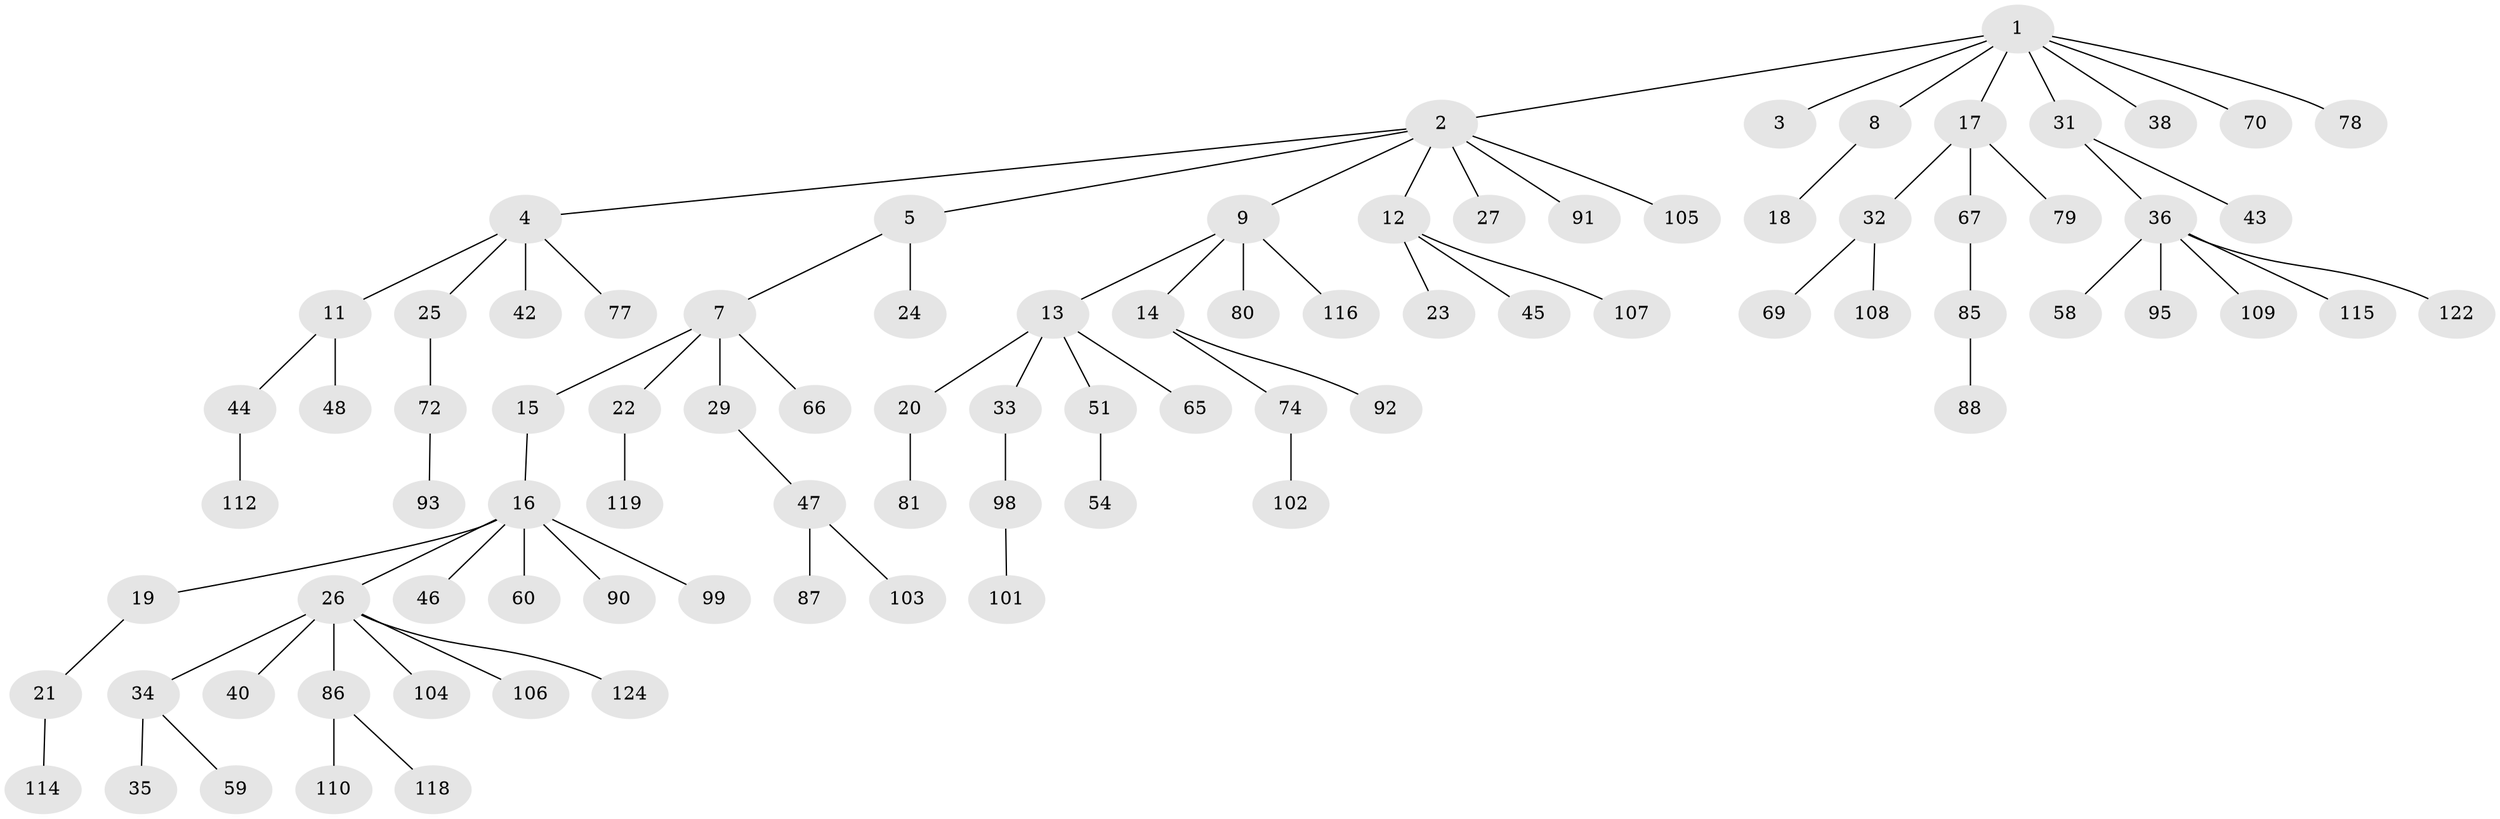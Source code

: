 // original degree distribution, {7: 0.03225806451612903, 8: 0.008064516129032258, 2: 0.25, 4: 0.04838709677419355, 3: 0.11290322580645161, 6: 0.016129032258064516, 5: 0.008064516129032258, 1: 0.5241935483870968}
// Generated by graph-tools (version 1.1) at 2025/11/02/27/25 16:11:26]
// undirected, 87 vertices, 86 edges
graph export_dot {
graph [start="1"]
  node [color=gray90,style=filled];
  1 [super="+64"];
  2 [super="+63"];
  3 [super="+41"];
  4 [super="+6"];
  5 [super="+50"];
  7 [super="+76"];
  8;
  9 [super="+10"];
  11 [super="+49"];
  12 [super="+28"];
  13 [super="+39"];
  14 [super="+56"];
  15;
  16 [super="+37"];
  17 [super="+30"];
  18;
  19;
  20 [super="+53"];
  21 [super="+96"];
  22 [super="+100"];
  23 [super="+52"];
  24 [super="+117"];
  25 [super="+57"];
  26 [super="+111"];
  27;
  29 [super="+83"];
  31;
  32 [super="+55"];
  33 [super="+75"];
  34 [super="+84"];
  35;
  36 [super="+73"];
  38 [super="+71"];
  40 [super="+97"];
  42;
  43;
  44 [super="+68"];
  45;
  46;
  47 [super="+62"];
  48 [super="+123"];
  51;
  54;
  58 [super="+61"];
  59 [super="+120"];
  60;
  65;
  66;
  67 [super="+89"];
  69;
  70;
  72 [super="+82"];
  74;
  77;
  78;
  79;
  80;
  81;
  85;
  86 [super="+94"];
  87;
  88;
  90;
  91;
  92;
  93 [super="+121"];
  95;
  98;
  99;
  101;
  102;
  103;
  104 [super="+113"];
  105;
  106;
  107;
  108;
  109;
  110;
  112;
  114;
  115;
  116;
  118;
  119;
  122;
  124;
  1 -- 2;
  1 -- 3;
  1 -- 8;
  1 -- 17;
  1 -- 31;
  1 -- 38;
  1 -- 78;
  1 -- 70;
  2 -- 4;
  2 -- 5;
  2 -- 9;
  2 -- 12;
  2 -- 27;
  2 -- 91;
  2 -- 105;
  4 -- 11;
  4 -- 77;
  4 -- 25;
  4 -- 42;
  5 -- 7;
  5 -- 24;
  7 -- 15;
  7 -- 22;
  7 -- 29;
  7 -- 66;
  8 -- 18;
  9 -- 13;
  9 -- 14;
  9 -- 80;
  9 -- 116;
  11 -- 44;
  11 -- 48;
  12 -- 23;
  12 -- 45;
  12 -- 107;
  13 -- 20;
  13 -- 33;
  13 -- 51;
  13 -- 65;
  14 -- 92;
  14 -- 74;
  15 -- 16;
  16 -- 19;
  16 -- 26;
  16 -- 46;
  16 -- 60;
  16 -- 99;
  16 -- 90;
  17 -- 32;
  17 -- 67;
  17 -- 79;
  19 -- 21;
  20 -- 81;
  21 -- 114;
  22 -- 119;
  25 -- 72;
  26 -- 34;
  26 -- 40;
  26 -- 86;
  26 -- 104;
  26 -- 106;
  26 -- 124;
  29 -- 47;
  31 -- 36;
  31 -- 43;
  32 -- 108;
  32 -- 69;
  33 -- 98;
  34 -- 35;
  34 -- 59;
  36 -- 58;
  36 -- 95;
  36 -- 109;
  36 -- 115;
  36 -- 122;
  44 -- 112;
  47 -- 103;
  47 -- 87;
  51 -- 54;
  67 -- 85;
  72 -- 93;
  74 -- 102;
  85 -- 88;
  86 -- 110;
  86 -- 118;
  98 -- 101;
}
